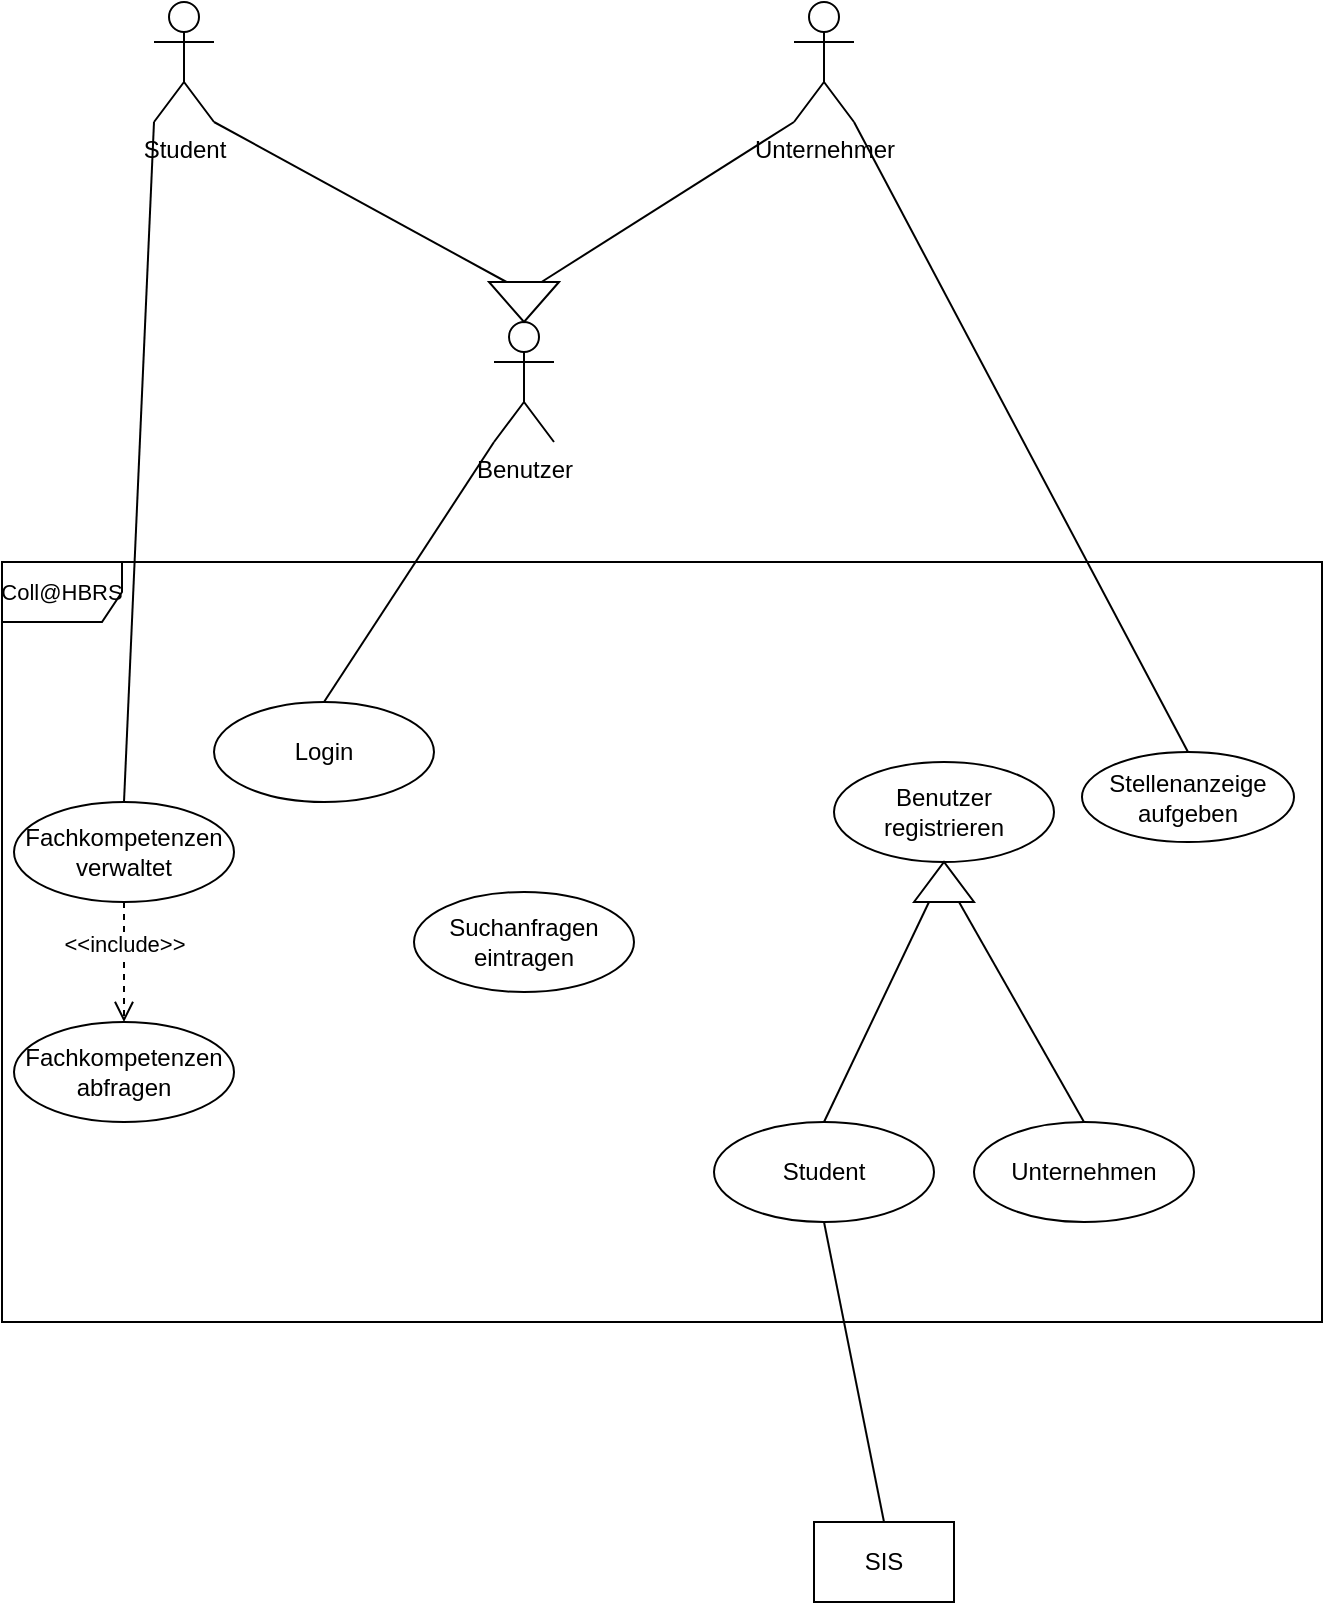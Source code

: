 <mxfile version="14.0.1" type="github">
  <diagram id="Idni9gt48yzOjo8QUFbK" name="Page-1">
    <mxGraphModel dx="1422" dy="737" grid="1" gridSize="10" guides="1" tooltips="1" connect="1" arrows="1" fold="1" page="1" pageScale="1" pageWidth="827" pageHeight="1169" math="0" shadow="0">
      <root>
        <mxCell id="0" />
        <mxCell id="1" parent="0" />
        <mxCell id="I6kVfwnH48Mdd5yuerV_-1" value="Student" style="shape=umlActor;verticalLabelPosition=bottom;verticalAlign=top;html=1;" parent="1" vertex="1">
          <mxGeometry x="160" y="30" width="30" height="60" as="geometry" />
        </mxCell>
        <mxCell id="I6kVfwnH48Mdd5yuerV_-5" value="&lt;font style=&quot;font-size: 11px&quot;&gt;Coll@HBRS&lt;/font&gt;" style="shape=umlFrame;whiteSpace=wrap;html=1;" parent="1" vertex="1">
          <mxGeometry x="84" y="310" width="660" height="380" as="geometry" />
        </mxCell>
        <mxCell id="I6kVfwnH48Mdd5yuerV_-6" value="Unternehmer" style="shape=umlActor;verticalLabelPosition=bottom;verticalAlign=top;html=1;" parent="1" vertex="1">
          <mxGeometry x="480" y="30" width="30" height="60" as="geometry" />
        </mxCell>
        <mxCell id="I6kVfwnH48Mdd5yuerV_-7" value="Benutzer" style="shape=umlActor;verticalLabelPosition=bottom;verticalAlign=top;html=1;" parent="1" vertex="1">
          <mxGeometry x="330" y="190" width="30" height="60" as="geometry" />
        </mxCell>
        <mxCell id="I6kVfwnH48Mdd5yuerV_-10" value="" style="triangle;whiteSpace=wrap;html=1;direction=south;" parent="1" vertex="1">
          <mxGeometry x="327.5" y="170" width="35" height="20" as="geometry" />
        </mxCell>
        <mxCell id="I6kVfwnH48Mdd5yuerV_-11" value="Login" style="ellipse;whiteSpace=wrap;html=1;" parent="1" vertex="1">
          <mxGeometry x="190" y="380" width="110" height="50" as="geometry" />
        </mxCell>
        <mxCell id="I6kVfwnH48Mdd5yuerV_-12" value="Benutzer registrieren" style="ellipse;whiteSpace=wrap;html=1;" parent="1" vertex="1">
          <mxGeometry x="500" y="410" width="110" height="50" as="geometry" />
        </mxCell>
        <mxCell id="I6kVfwnH48Mdd5yuerV_-13" value="Suchanfragen eintragen" style="ellipse;whiteSpace=wrap;html=1;" parent="1" vertex="1">
          <mxGeometry x="290" y="475" width="110" height="50" as="geometry" />
        </mxCell>
        <mxCell id="I6kVfwnH48Mdd5yuerV_-14" value="Unternehmen" style="ellipse;whiteSpace=wrap;html=1;" parent="1" vertex="1">
          <mxGeometry x="570" y="590" width="110" height="50" as="geometry" />
        </mxCell>
        <mxCell id="I6kVfwnH48Mdd5yuerV_-15" value="Student" style="ellipse;whiteSpace=wrap;html=1;" parent="1" vertex="1">
          <mxGeometry x="440" y="590" width="110" height="50" as="geometry" />
        </mxCell>
        <mxCell id="I6kVfwnH48Mdd5yuerV_-16" value="" style="endArrow=none;html=1;entryX=0;entryY=1;entryDx=0;entryDy=0;entryPerimeter=0;exitX=0.5;exitY=0;exitDx=0;exitDy=0;" parent="1" source="I6kVfwnH48Mdd5yuerV_-11" target="I6kVfwnH48Mdd5yuerV_-7" edge="1">
          <mxGeometry width="50" height="50" relative="1" as="geometry">
            <mxPoint x="390" y="400" as="sourcePoint" />
            <mxPoint x="440" y="350" as="targetPoint" />
          </mxGeometry>
        </mxCell>
        <mxCell id="I6kVfwnH48Mdd5yuerV_-17" value="SIS" style="rounded=0;whiteSpace=wrap;html=1;" parent="1" vertex="1">
          <mxGeometry x="490" y="790" width="70" height="40" as="geometry" />
        </mxCell>
        <mxCell id="I6kVfwnH48Mdd5yuerV_-18" value="" style="endArrow=none;html=1;exitX=0.5;exitY=0;exitDx=0;exitDy=0;entryX=0.5;entryY=1;entryDx=0;entryDy=0;" parent="1" source="I6kVfwnH48Mdd5yuerV_-17" target="I6kVfwnH48Mdd5yuerV_-15" edge="1">
          <mxGeometry width="50" height="50" relative="1" as="geometry">
            <mxPoint x="390" y="700" as="sourcePoint" />
            <mxPoint x="440" y="650" as="targetPoint" />
          </mxGeometry>
        </mxCell>
        <mxCell id="I6kVfwnH48Mdd5yuerV_-19" value="" style="triangle;whiteSpace=wrap;html=1;direction=north;" parent="1" vertex="1">
          <mxGeometry x="540" y="460" width="30" height="20" as="geometry" />
        </mxCell>
        <mxCell id="I6kVfwnH48Mdd5yuerV_-20" value="" style="endArrow=none;html=1;exitX=0.5;exitY=0;exitDx=0;exitDy=0;entryX=0;entryY=0.25;entryDx=0;entryDy=0;" parent="1" source="I6kVfwnH48Mdd5yuerV_-15" target="I6kVfwnH48Mdd5yuerV_-19" edge="1">
          <mxGeometry width="50" height="50" relative="1" as="geometry">
            <mxPoint x="390" y="500" as="sourcePoint" />
            <mxPoint x="440" y="450" as="targetPoint" />
          </mxGeometry>
        </mxCell>
        <mxCell id="I6kVfwnH48Mdd5yuerV_-21" value="" style="endArrow=none;html=1;exitX=0.5;exitY=0;exitDx=0;exitDy=0;entryX=0;entryY=0.75;entryDx=0;entryDy=0;" parent="1" source="I6kVfwnH48Mdd5yuerV_-14" target="I6kVfwnH48Mdd5yuerV_-19" edge="1">
          <mxGeometry width="50" height="50" relative="1" as="geometry">
            <mxPoint x="495" y="600" as="sourcePoint" />
            <mxPoint x="557.5" y="490" as="targetPoint" />
          </mxGeometry>
        </mxCell>
        <mxCell id="I6kVfwnH48Mdd5yuerV_-22" value="" style="endArrow=none;html=1;entryX=0;entryY=1;entryDx=0;entryDy=0;entryPerimeter=0;exitX=0;exitY=0.25;exitDx=0;exitDy=0;" parent="1" source="I6kVfwnH48Mdd5yuerV_-10" target="I6kVfwnH48Mdd5yuerV_-6" edge="1">
          <mxGeometry width="50" height="50" relative="1" as="geometry">
            <mxPoint x="390" y="200" as="sourcePoint" />
            <mxPoint x="440" y="150" as="targetPoint" />
          </mxGeometry>
        </mxCell>
        <mxCell id="I6kVfwnH48Mdd5yuerV_-23" value="" style="endArrow=none;html=1;entryX=0;entryY=0.75;entryDx=0;entryDy=0;exitX=1;exitY=1;exitDx=0;exitDy=0;exitPerimeter=0;" parent="1" source="I6kVfwnH48Mdd5yuerV_-1" target="I6kVfwnH48Mdd5yuerV_-10" edge="1">
          <mxGeometry width="50" height="50" relative="1" as="geometry">
            <mxPoint x="363.75" y="180" as="sourcePoint" />
            <mxPoint x="490" y="170" as="targetPoint" />
          </mxGeometry>
        </mxCell>
        <mxCell id="I6kVfwnH48Mdd5yuerV_-24" value="Fachkompetenzen verwaltet" style="ellipse;whiteSpace=wrap;html=1;" parent="1" vertex="1">
          <mxGeometry x="90" y="430" width="110" height="50" as="geometry" />
        </mxCell>
        <mxCell id="I6kVfwnH48Mdd5yuerV_-25" value="" style="endArrow=none;html=1;entryX=0;entryY=1;entryDx=0;entryDy=0;entryPerimeter=0;exitX=0.5;exitY=0;exitDx=0;exitDy=0;" parent="1" source="I6kVfwnH48Mdd5yuerV_-24" target="I6kVfwnH48Mdd5yuerV_-1" edge="1">
          <mxGeometry width="50" height="50" relative="1" as="geometry">
            <mxPoint x="139" y="440" as="sourcePoint" />
            <mxPoint x="480" y="590" as="targetPoint" />
          </mxGeometry>
        </mxCell>
        <mxCell id="2BaVzF96S5Z35MbNFWjq-1" value="Stellenanzeige aufgeben" style="ellipse;whiteSpace=wrap;html=1;" vertex="1" parent="1">
          <mxGeometry x="624" y="405" width="106" height="45" as="geometry" />
        </mxCell>
        <mxCell id="2BaVzF96S5Z35MbNFWjq-2" value="" style="endArrow=none;html=1;entryX=1;entryY=1;entryDx=0;entryDy=0;exitX=0.5;exitY=0;exitDx=0;exitDy=0;entryPerimeter=0;" edge="1" parent="1" source="2BaVzF96S5Z35MbNFWjq-1" target="I6kVfwnH48Mdd5yuerV_-6">
          <mxGeometry width="50" height="50" relative="1" as="geometry">
            <mxPoint x="630" y="590" as="sourcePoint" />
            <mxPoint x="440" y="350" as="targetPoint" />
          </mxGeometry>
        </mxCell>
        <mxCell id="2BaVzF96S5Z35MbNFWjq-3" value="Fachkompetenzen abfragen" style="ellipse;whiteSpace=wrap;html=1;" vertex="1" parent="1">
          <mxGeometry x="90" y="540" width="110" height="50" as="geometry" />
        </mxCell>
        <mxCell id="2BaVzF96S5Z35MbNFWjq-4" value="&amp;lt;&amp;lt;include&amp;gt;&amp;gt;" style="html=1;verticalAlign=bottom;endArrow=open;dashed=1;endSize=8;entryX=0.5;entryY=0;entryDx=0;entryDy=0;exitX=0.5;exitY=1;exitDx=0;exitDy=0;" edge="1" parent="1" source="I6kVfwnH48Mdd5yuerV_-24" target="2BaVzF96S5Z35MbNFWjq-3">
          <mxGeometry relative="1" as="geometry">
            <mxPoint x="250" y="510" as="sourcePoint" />
            <mxPoint x="170" y="510" as="targetPoint" />
            <Array as="points" />
          </mxGeometry>
        </mxCell>
      </root>
    </mxGraphModel>
  </diagram>
</mxfile>
